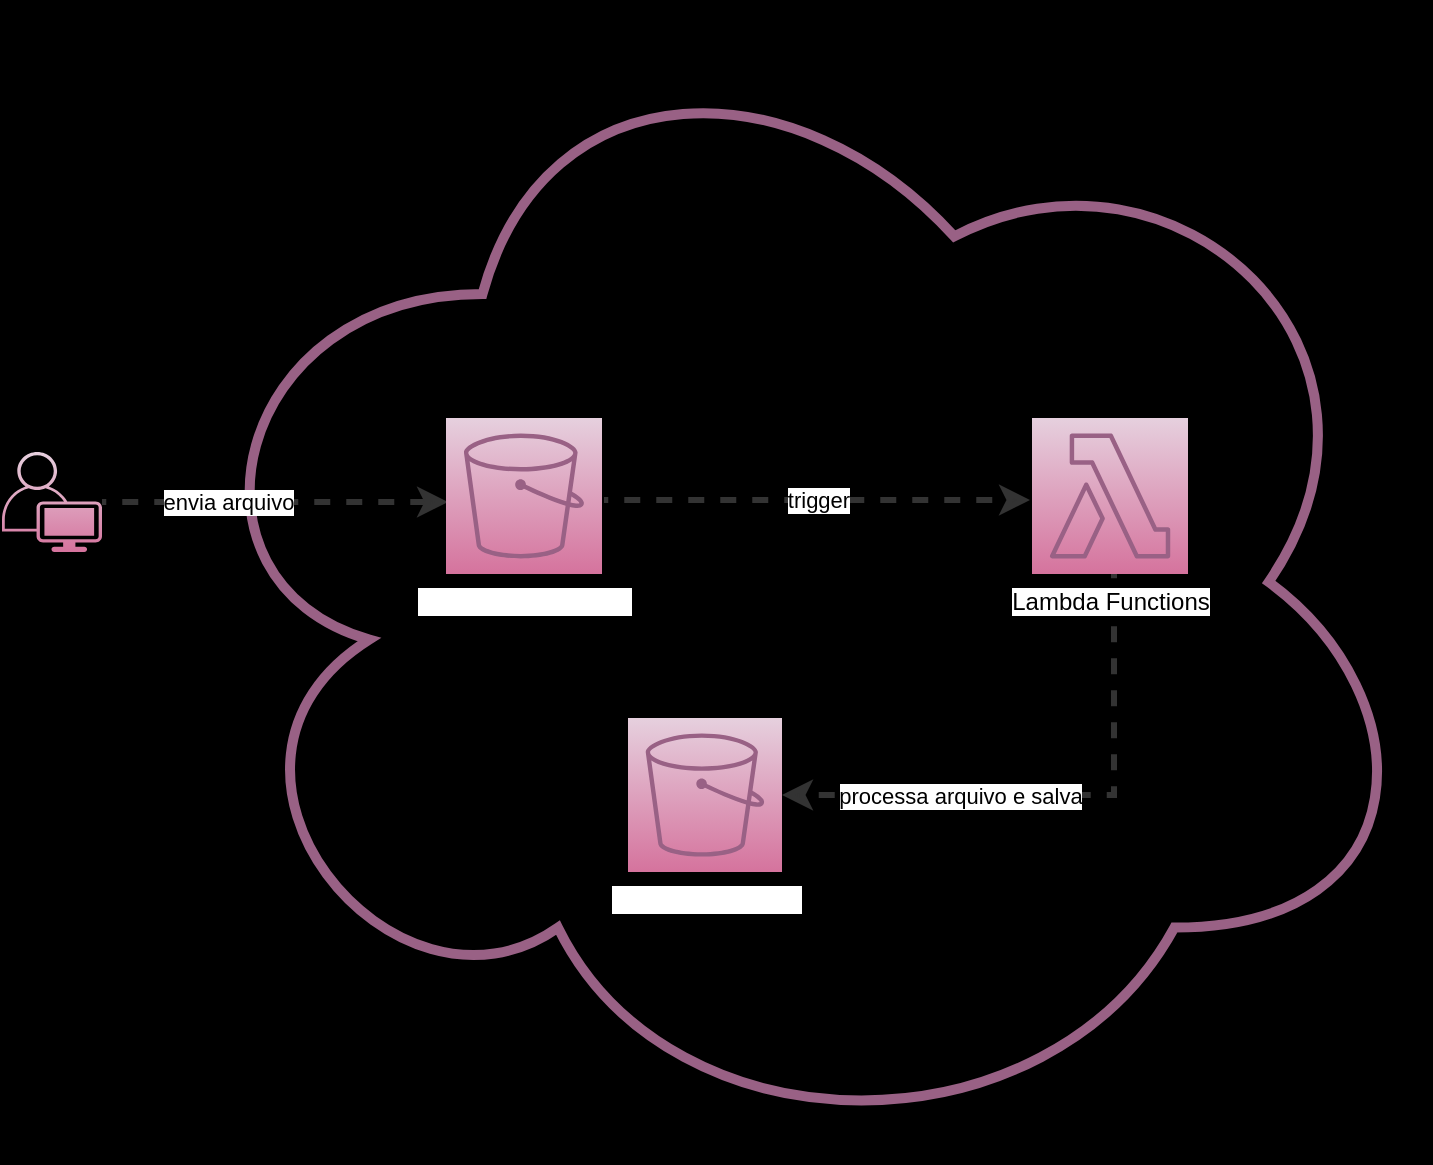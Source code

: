<mxfile version="28.1.2">
  <diagram name="Página-1" id="28ac75MluMVvBNrJr1Ji">
    <mxGraphModel dx="868" dy="2860" grid="0" gridSize="10" guides="1" tooltips="1" connect="1" arrows="1" fold="1" page="1" pageScale="1" pageWidth="827" pageHeight="1169" background="#000000" math="0" shadow="0">
      <root>
        <mxCell id="0" />
        <mxCell id="1" parent="0" />
        <mxCell id="3Kbjf5Y_CDi2kxY64yAH-1" value="" style="ellipse;shape=cloud;whiteSpace=wrap;html=1;fillColor=none;gradientColor=#d5739d;strokeColor=#996185;strokeWidth=5;" vertex="1" parent="1">
          <mxGeometry x="145" y="-1757" width="629" height="576" as="geometry" />
        </mxCell>
        <mxCell id="MqWMKkuoz8gBx5StWYvl-49" style="edgeStyle=orthogonalEdgeStyle;rounded=0;orthogonalLoop=1;jettySize=auto;html=1;flowAnimation=1;strokeWidth=3;strokeColor=#333333;" parent="1" edge="1">
          <mxGeometry relative="1" as="geometry">
            <Array as="points">
              <mxPoint x="468" y="-1510" />
              <mxPoint x="468" y="-1510" />
            </Array>
            <mxPoint x="363" y="-1510" as="sourcePoint" />
            <mxPoint x="576" y="-1510" as="targetPoint" />
          </mxGeometry>
        </mxCell>
        <mxCell id="MqWMKkuoz8gBx5StWYvl-50" value="trigger" style="edgeLabel;html=1;align=center;verticalAlign=middle;resizable=0;points=[];" parent="MqWMKkuoz8gBx5StWYvl-49" vertex="1" connectable="0">
          <mxGeometry x="0.189" y="-2" relative="1" as="geometry">
            <mxPoint x="-20" y="-2" as="offset" />
          </mxGeometry>
        </mxCell>
        <mxCell id="MqWMKkuoz8gBx5StWYvl-52" value="Usuário" style="points=[[0.35,0,0],[0.98,0.51,0],[1,0.71,0],[0.67,1,0],[0,0.795,0],[0,0.65,0]];verticalLabelPosition=bottom;sketch=0;html=1;verticalAlign=top;aspect=fixed;align=center;pointerEvents=1;shape=mxgraph.cisco19.user;fillColor=#e6d0de;strokeColor=#996185;gradientColor=#d5739d;" parent="1" vertex="1">
          <mxGeometry x="62" y="-1534" width="50" height="50" as="geometry" />
        </mxCell>
        <mxCell id="MqWMKkuoz8gBx5StWYvl-53" style="edgeStyle=orthogonalEdgeStyle;rounded=0;orthogonalLoop=1;jettySize=auto;html=1;entryX=0;entryY=0.5;entryDx=0;entryDy=0;entryPerimeter=0;flowAnimation=1;shadow=0;curved=0;strokeColor=#333333;strokeWidth=3;" parent="1" source="MqWMKkuoz8gBx5StWYvl-52" edge="1">
          <mxGeometry relative="1" as="geometry">
            <mxPoint x="285" y="-1509.0" as="targetPoint" />
          </mxGeometry>
        </mxCell>
        <mxCell id="MqWMKkuoz8gBx5StWYvl-54" value="envia arquivo" style="edgeLabel;html=1;align=center;verticalAlign=middle;resizable=0;points=[];" parent="MqWMKkuoz8gBx5StWYvl-53" vertex="1" connectable="0">
          <mxGeometry x="-0.129" y="3" relative="1" as="geometry">
            <mxPoint x="-13" y="3" as="offset" />
          </mxGeometry>
        </mxCell>
        <mxCell id="MqWMKkuoz8gBx5StWYvl-34" value="&lt;font style=&quot;color: rgb(255, 255, 255); background-color: light-dark(#ffffff, var(--ge-dark-color, #121212));&quot;&gt;S3 Bucket (entrada)&lt;/font&gt;" style="sketch=0;points=[[0,0,0],[0.25,0,0],[0.5,0,0],[0.75,0,0],[1,0,0],[0,1,0],[0.25,1,0],[0.5,1,0],[0.75,1,0],[1,1,0],[0,0.25,0],[0,0.5,0],[0,0.75,0],[1,0.25,0],[1,0.5,0],[1,0.75,0]];outlineConnect=0;fillColor=#e6d0de;strokeColor=#996185;dashed=0;verticalLabelPosition=bottom;verticalAlign=top;align=center;html=1;fontSize=12;fontStyle=0;aspect=fixed;shape=mxgraph.aws4.resourceIcon;resIcon=mxgraph.aws4.s3;gradientColor=#d5739d;" parent="1" vertex="1">
          <mxGeometry x="284" y="-1551" width="78" height="78" as="geometry" />
        </mxCell>
        <mxCell id="MqWMKkuoz8gBx5StWYvl-58" value="&lt;font style=&quot;color: rgb(255, 255, 255); background-color: light-dark(#ffffff, var(--ge-dark-color, #121212));&quot;&gt;S3 Bucket (saída)&lt;/font&gt;" style="sketch=0;points=[[0,0,0],[0.25,0,0],[0.5,0,0],[0.75,0,0],[1,0,0],[0,1,0],[0.25,1,0],[0.5,1,0],[0.75,1,0],[1,1,0],[0,0.25,0],[0,0.5,0],[0,0.75,0],[1,0.25,0],[1,0.5,0],[1,0.75,0]];outlineConnect=0;fillColor=#e6d0de;strokeColor=#996185;dashed=0;verticalLabelPosition=bottom;verticalAlign=top;align=center;html=1;fontSize=12;fontStyle=0;aspect=fixed;shape=mxgraph.aws4.resourceIcon;resIcon=mxgraph.aws4.s3;gradientColor=#d5739d;" parent="1" vertex="1">
          <mxGeometry x="375" y="-1401" width="77" height="77" as="geometry" />
        </mxCell>
        <mxCell id="MqWMKkuoz8gBx5StWYvl-59" style="edgeStyle=orthogonalEdgeStyle;rounded=0;orthogonalLoop=1;jettySize=auto;html=1;entryX=1;entryY=0.5;entryDx=0;entryDy=0;entryPerimeter=0;strokeWidth=3;flowAnimation=1;strokeColor=#333333;" parent="1" source="MqWMKkuoz8gBx5StWYvl-35" target="MqWMKkuoz8gBx5StWYvl-58" edge="1">
          <mxGeometry relative="1" as="geometry">
            <Array as="points">
              <mxPoint x="618" y="-1362" />
            </Array>
          </mxGeometry>
        </mxCell>
        <mxCell id="MqWMKkuoz8gBx5StWYvl-60" value="processa arquivo e salva" style="edgeLabel;html=1;align=center;verticalAlign=middle;resizable=0;points=[];" parent="MqWMKkuoz8gBx5StWYvl-59" vertex="1" connectable="0">
          <mxGeometry x="0.154" y="-5" relative="1" as="geometry">
            <mxPoint x="-28" y="5" as="offset" />
          </mxGeometry>
        </mxCell>
        <mxCell id="MqWMKkuoz8gBx5StWYvl-35" value="&lt;span style=&quot;background-color: light-dark(#ffffff, var(--ge-dark-color, #121212));&quot;&gt;Lambd&lt;span style=&quot;color: light-dark(rgb(0, 0, 0), rgb(255, 255, 255));&quot;&gt;a Functions&lt;/span&gt;&lt;/span&gt;" style="sketch=0;points=[[0,0,0],[0.25,0,0],[0.5,0,0],[0.75,0,0],[1,0,0],[0,1,0],[0.25,1,0],[0.5,1,0],[0.75,1,0],[1,1,0],[0,0.25,0],[0,0.5,0],[0,0.75,0],[1,0.25,0],[1,0.5,0],[1,0.75,0]];outlineConnect=0;fillColor=#e6d0de;strokeColor=#996185;dashed=0;verticalLabelPosition=bottom;verticalAlign=top;align=center;html=1;fontSize=12;fontStyle=0;aspect=fixed;shape=mxgraph.aws4.resourceIcon;resIcon=mxgraph.aws4.lambda;gradientColor=#d5739d;" parent="1" vertex="1">
          <mxGeometry x="577" y="-1551" width="78" height="78" as="geometry" />
        </mxCell>
      </root>
    </mxGraphModel>
  </diagram>
</mxfile>
